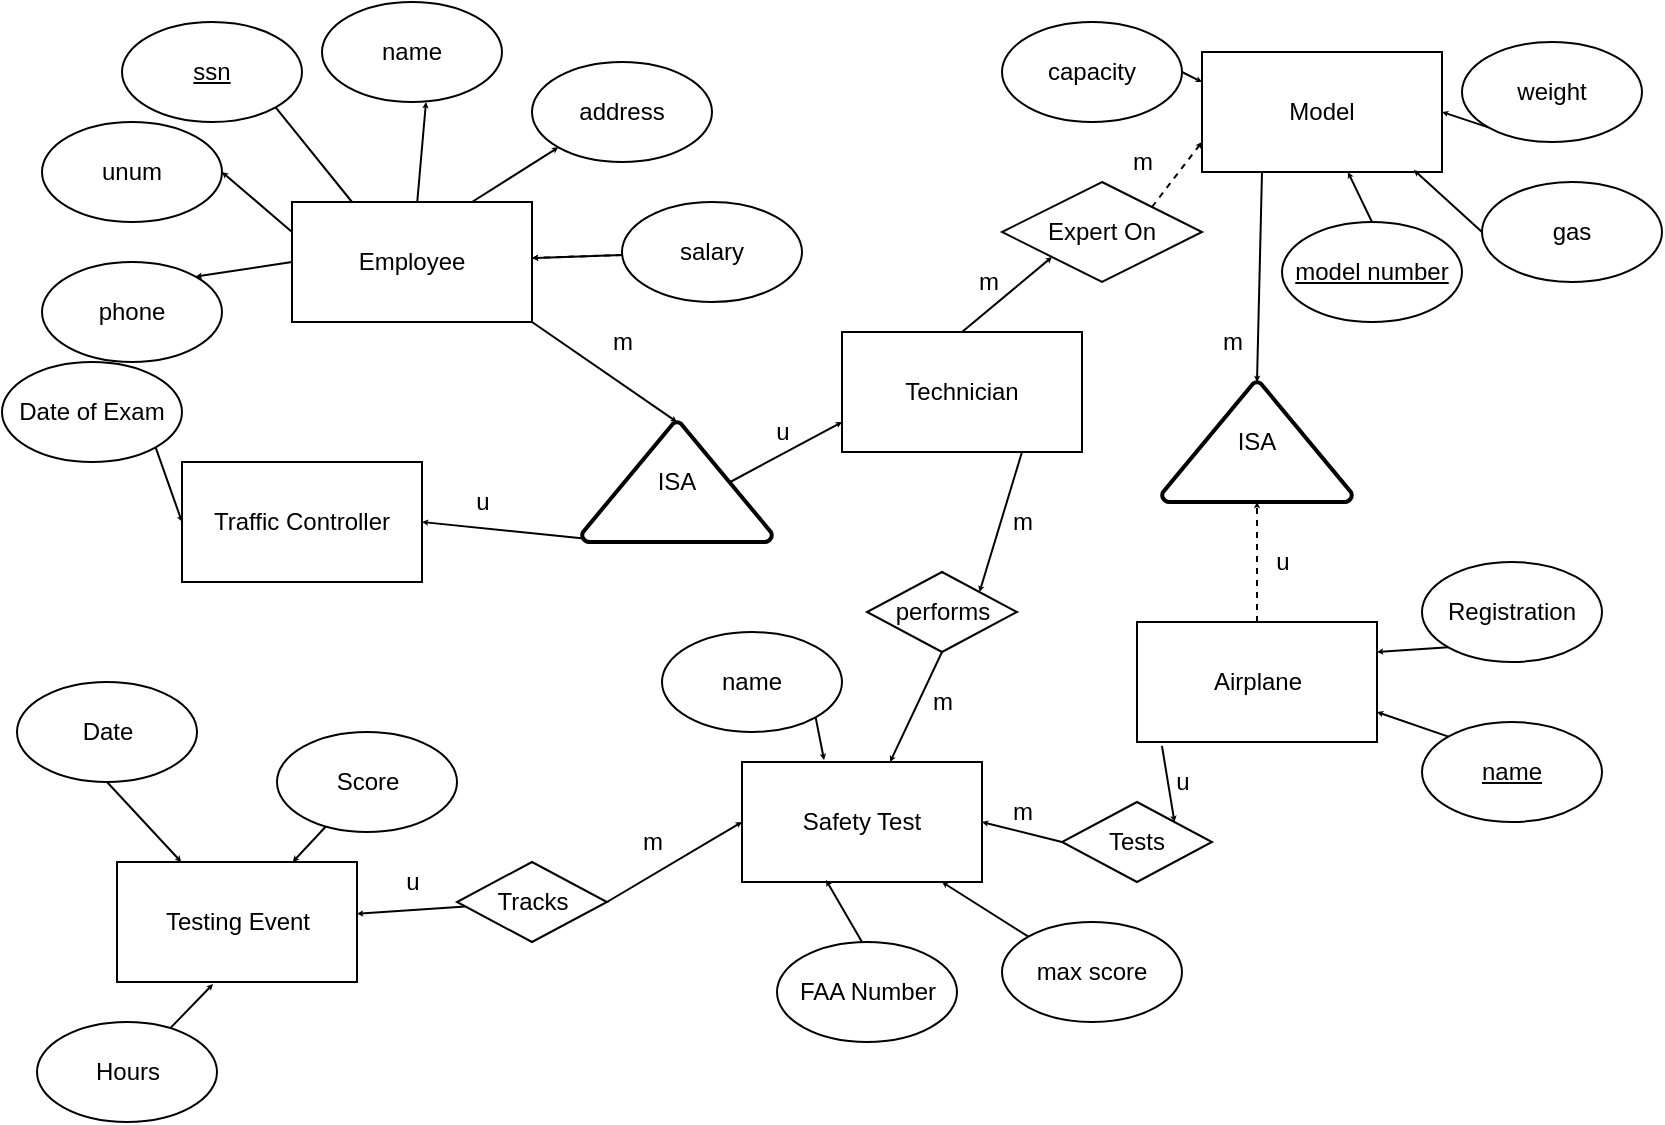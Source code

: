 <mxfile version="14.1.8" type="device"><diagram id="iIaJLSIYpveY6HefSwAj" name="Page-1"><mxGraphModel dx="1422" dy="822" grid="1" gridSize="10" guides="1" tooltips="1" connect="1" arrows="1" fold="1" page="1" pageScale="1" pageWidth="850" pageHeight="1100" background="#FFFFFF" math="0" shadow="0"><root><mxCell id="0"/><mxCell id="1" parent="0"/><mxCell id="hasrBi_bg-3at5qzYftc-11" style="edgeStyle=none;rounded=0;orthogonalLoop=1;jettySize=auto;html=1;startSize=0;endSize=0;" edge="1" parent="1" source="hasrBi_bg-3at5qzYftc-1"><mxGeometry relative="1" as="geometry"><mxPoint x="212" y="50" as="targetPoint"/></mxGeometry></mxCell><mxCell id="hasrBi_bg-3at5qzYftc-12" style="edgeStyle=none;rounded=0;orthogonalLoop=1;jettySize=auto;html=1;exitX=0.75;exitY=0;exitDx=0;exitDy=0;entryX=0;entryY=1;entryDx=0;entryDy=0;startSize=0;endSize=0;" edge="1" parent="1" source="hasrBi_bg-3at5qzYftc-1" target="hasrBi_bg-3at5qzYftc-7"><mxGeometry relative="1" as="geometry"/></mxCell><mxCell id="hasrBi_bg-3at5qzYftc-13" style="edgeStyle=none;rounded=0;orthogonalLoop=1;jettySize=auto;html=1;exitX=0;exitY=0.25;exitDx=0;exitDy=0;entryX=1;entryY=0.5;entryDx=0;entryDy=0;startSize=0;endSize=0;" edge="1" parent="1" source="hasrBi_bg-3at5qzYftc-1" target="hasrBi_bg-3at5qzYftc-6"><mxGeometry relative="1" as="geometry"/></mxCell><mxCell id="hasrBi_bg-3at5qzYftc-14" style="edgeStyle=none;rounded=0;orthogonalLoop=1;jettySize=auto;html=1;exitX=0;exitY=0.5;exitDx=0;exitDy=0;entryX=1;entryY=0;entryDx=0;entryDy=0;startSize=0;endSize=0;" edge="1" parent="1" source="hasrBi_bg-3at5qzYftc-1" target="hasrBi_bg-3at5qzYftc-5"><mxGeometry relative="1" as="geometry"/></mxCell><mxCell id="hasrBi_bg-3at5qzYftc-16" style="edgeStyle=none;rounded=0;orthogonalLoop=1;jettySize=auto;html=1;exitX=1;exitY=1;exitDx=0;exitDy=0;entryX=0.5;entryY=0;entryDx=0;entryDy=0;entryPerimeter=0;startSize=0;endSize=0;" edge="1" parent="1" source="hasrBi_bg-3at5qzYftc-1" target="hasrBi_bg-3at5qzYftc-15"><mxGeometry relative="1" as="geometry"/></mxCell><mxCell id="hasrBi_bg-3at5qzYftc-1" value="Employee" style="rounded=0;whiteSpace=wrap;html=1;" vertex="1" parent="1"><mxGeometry x="145" y="100" width="120" height="60" as="geometry"/></mxCell><mxCell id="hasrBi_bg-3at5qzYftc-2" value="&lt;u&gt;ssn&lt;/u&gt;" style="ellipse;whiteSpace=wrap;html=1;" vertex="1" parent="1"><mxGeometry x="60" y="10" width="90" height="50" as="geometry"/></mxCell><mxCell id="hasrBi_bg-3at5qzYftc-4" value="name" style="ellipse;whiteSpace=wrap;html=1;" vertex="1" parent="1"><mxGeometry x="160" width="90" height="50" as="geometry"/></mxCell><mxCell id="hasrBi_bg-3at5qzYftc-5" value="phone" style="ellipse;whiteSpace=wrap;html=1;" vertex="1" parent="1"><mxGeometry x="20" y="130" width="90" height="50" as="geometry"/></mxCell><mxCell id="hasrBi_bg-3at5qzYftc-6" value="unum" style="ellipse;whiteSpace=wrap;html=1;" vertex="1" parent="1"><mxGeometry x="20" y="60" width="90" height="50" as="geometry"/></mxCell><mxCell id="hasrBi_bg-3at5qzYftc-7" value="address" style="ellipse;whiteSpace=wrap;html=1;" vertex="1" parent="1"><mxGeometry x="265" y="30" width="90" height="50" as="geometry"/></mxCell><mxCell id="hasrBi_bg-3at5qzYftc-8" value="" style="endArrow=none;html=1;entryX=1;entryY=1;entryDx=0;entryDy=0;exitX=0.25;exitY=0;exitDx=0;exitDy=0;endSize=0;startSize=0;" edge="1" parent="1" source="hasrBi_bg-3at5qzYftc-1" target="hasrBi_bg-3at5qzYftc-2"><mxGeometry width="50" height="50" relative="1" as="geometry"><mxPoint x="290" y="270" as="sourcePoint"/><mxPoint x="340" y="220" as="targetPoint"/></mxGeometry></mxCell><mxCell id="hasrBi_bg-3at5qzYftc-18" style="edgeStyle=none;rounded=0;orthogonalLoop=1;jettySize=auto;html=1;exitX=0.01;exitY=0.97;exitDx=0;exitDy=0;exitPerimeter=0;entryX=1;entryY=0.5;entryDx=0;entryDy=0;startSize=0;endSize=0;" edge="1" parent="1" source="hasrBi_bg-3at5qzYftc-15" target="hasrBi_bg-3at5qzYftc-17"><mxGeometry relative="1" as="geometry"/></mxCell><mxCell id="hasrBi_bg-3at5qzYftc-24" style="edgeStyle=none;rounded=0;orthogonalLoop=1;jettySize=auto;html=1;exitX=0.78;exitY=0.5;exitDx=0;exitDy=0;exitPerimeter=0;entryX=0;entryY=0.75;entryDx=0;entryDy=0;startSize=0;endSize=0;" edge="1" parent="1" source="hasrBi_bg-3at5qzYftc-15" target="hasrBi_bg-3at5qzYftc-23"><mxGeometry relative="1" as="geometry"/></mxCell><mxCell id="hasrBi_bg-3at5qzYftc-15" value="ISA" style="strokeWidth=2;html=1;shape=mxgraph.flowchart.extract_or_measurement;whiteSpace=wrap;" vertex="1" parent="1"><mxGeometry x="290" y="210" width="95" height="60" as="geometry"/></mxCell><mxCell id="hasrBi_bg-3at5qzYftc-17" value="Traffic Controller" style="rounded=0;whiteSpace=wrap;html=1;" vertex="1" parent="1"><mxGeometry x="90" y="230" width="120" height="60" as="geometry"/></mxCell><mxCell id="hasrBi_bg-3at5qzYftc-21" style="edgeStyle=none;rounded=0;orthogonalLoop=1;jettySize=auto;html=1;exitX=1;exitY=1;exitDx=0;exitDy=0;entryX=0;entryY=0.5;entryDx=0;entryDy=0;startSize=0;endSize=0;" edge="1" parent="1" source="hasrBi_bg-3at5qzYftc-19" target="hasrBi_bg-3at5qzYftc-17"><mxGeometry relative="1" as="geometry"/></mxCell><mxCell id="hasrBi_bg-3at5qzYftc-19" value="Date of Exam" style="ellipse;whiteSpace=wrap;html=1;" vertex="1" parent="1"><mxGeometry y="180" width="90" height="50" as="geometry"/></mxCell><mxCell id="hasrBi_bg-3at5qzYftc-28" style="edgeStyle=none;rounded=0;orthogonalLoop=1;jettySize=auto;html=1;exitX=0.5;exitY=0;exitDx=0;exitDy=0;entryX=0;entryY=1;entryDx=0;entryDy=0;startSize=0;endSize=0;" edge="1" parent="1" source="hasrBi_bg-3at5qzYftc-23" target="hasrBi_bg-3at5qzYftc-27"><mxGeometry relative="1" as="geometry"/></mxCell><mxCell id="hasrBi_bg-3at5qzYftc-58" style="edgeStyle=none;rounded=0;orthogonalLoop=1;jettySize=auto;html=1;exitX=0.75;exitY=1;exitDx=0;exitDy=0;entryX=1;entryY=0;entryDx=0;entryDy=0;startSize=0;endSize=0;" edge="1" parent="1" source="hasrBi_bg-3at5qzYftc-23" target="hasrBi_bg-3at5qzYftc-57"><mxGeometry relative="1" as="geometry"/></mxCell><mxCell id="hasrBi_bg-3at5qzYftc-23" value="Technician" style="whiteSpace=wrap;html=1;" vertex="1" parent="1"><mxGeometry x="420" y="165" width="120" height="60" as="geometry"/></mxCell><mxCell id="hasrBi_bg-3at5qzYftc-82" value="" style="edgeStyle=none;rounded=0;orthogonalLoop=1;jettySize=auto;html=1;dashed=1;startSize=0;endSize=0;" edge="1" parent="1" source="hasrBi_bg-3at5qzYftc-25" target="hasrBi_bg-3at5qzYftc-1"><mxGeometry relative="1" as="geometry"/></mxCell><mxCell id="hasrBi_bg-3at5qzYftc-83" value="" style="edgeStyle=none;rounded=0;orthogonalLoop=1;jettySize=auto;html=1;startSize=0;endSize=0;" edge="1" parent="1" source="hasrBi_bg-3at5qzYftc-25" target="hasrBi_bg-3at5qzYftc-1"><mxGeometry relative="1" as="geometry"/></mxCell><mxCell id="hasrBi_bg-3at5qzYftc-25" value="salary" style="ellipse;whiteSpace=wrap;html=1;" vertex="1" parent="1"><mxGeometry x="310" y="100" width="90" height="50" as="geometry"/></mxCell><mxCell id="hasrBi_bg-3at5qzYftc-31" style="edgeStyle=none;rounded=0;orthogonalLoop=1;jettySize=auto;html=1;exitX=1;exitY=0;exitDx=0;exitDy=0;entryX=0;entryY=0.75;entryDx=0;entryDy=0;startSize=0;endSize=0;dashed=1;" edge="1" parent="1" source="hasrBi_bg-3at5qzYftc-27" target="hasrBi_bg-3at5qzYftc-29"><mxGeometry relative="1" as="geometry"/></mxCell><mxCell id="hasrBi_bg-3at5qzYftc-27" value="Expert On" style="rhombus;whiteSpace=wrap;html=1;" vertex="1" parent="1"><mxGeometry x="500" y="90" width="100" height="50" as="geometry"/></mxCell><mxCell id="hasrBi_bg-3at5qzYftc-40" style="edgeStyle=none;rounded=0;orthogonalLoop=1;jettySize=auto;html=1;exitX=0.25;exitY=1;exitDx=0;exitDy=0;startSize=0;endSize=0;entryX=0.5;entryY=0;entryDx=0;entryDy=0;entryPerimeter=0;" edge="1" parent="1" source="hasrBi_bg-3at5qzYftc-29" target="hasrBi_bg-3at5qzYftc-41"><mxGeometry relative="1" as="geometry"><mxPoint x="630" y="190" as="targetPoint"/></mxGeometry></mxCell><mxCell id="hasrBi_bg-3at5qzYftc-29" value="Model" style="whiteSpace=wrap;html=1;" vertex="1" parent="1"><mxGeometry x="600" y="25" width="120" height="60" as="geometry"/></mxCell><mxCell id="hasrBi_bg-3at5qzYftc-35" style="edgeStyle=none;rounded=0;orthogonalLoop=1;jettySize=auto;html=1;exitX=1;exitY=0.5;exitDx=0;exitDy=0;entryX=0;entryY=0.25;entryDx=0;entryDy=0;startSize=0;endSize=0;" edge="1" parent="1" source="hasrBi_bg-3at5qzYftc-32" target="hasrBi_bg-3at5qzYftc-29"><mxGeometry relative="1" as="geometry"/></mxCell><mxCell id="hasrBi_bg-3at5qzYftc-32" value="capacity" style="ellipse;whiteSpace=wrap;html=1;" vertex="1" parent="1"><mxGeometry x="500" y="10" width="90" height="50" as="geometry"/></mxCell><mxCell id="hasrBi_bg-3at5qzYftc-36" style="edgeStyle=none;rounded=0;orthogonalLoop=1;jettySize=auto;html=1;exitX=0;exitY=1;exitDx=0;exitDy=0;entryX=1;entryY=0.5;entryDx=0;entryDy=0;startSize=0;endSize=0;" edge="1" parent="1" source="hasrBi_bg-3at5qzYftc-33" target="hasrBi_bg-3at5qzYftc-29"><mxGeometry relative="1" as="geometry"/></mxCell><mxCell id="hasrBi_bg-3at5qzYftc-33" value="weight" style="ellipse;whiteSpace=wrap;html=1;" vertex="1" parent="1"><mxGeometry x="730" y="20" width="90" height="50" as="geometry"/></mxCell><mxCell id="hasrBi_bg-3at5qzYftc-37" style="edgeStyle=none;rounded=0;orthogonalLoop=1;jettySize=auto;html=1;exitX=0;exitY=0.5;exitDx=0;exitDy=0;entryX=0.883;entryY=0.983;entryDx=0;entryDy=0;entryPerimeter=0;startSize=0;endSize=0;" edge="1" parent="1" source="hasrBi_bg-3at5qzYftc-34" target="hasrBi_bg-3at5qzYftc-29"><mxGeometry relative="1" as="geometry"/></mxCell><mxCell id="hasrBi_bg-3at5qzYftc-34" value="gas" style="ellipse;whiteSpace=wrap;html=1;" vertex="1" parent="1"><mxGeometry x="740" y="90" width="90" height="50" as="geometry"/></mxCell><mxCell id="hasrBi_bg-3at5qzYftc-39" style="edgeStyle=none;rounded=0;orthogonalLoop=1;jettySize=auto;html=1;exitX=0.5;exitY=0;exitDx=0;exitDy=0;entryX=0.608;entryY=1;entryDx=0;entryDy=0;entryPerimeter=0;startSize=0;endSize=0;" edge="1" parent="1" source="hasrBi_bg-3at5qzYftc-38" target="hasrBi_bg-3at5qzYftc-29"><mxGeometry relative="1" as="geometry"/></mxCell><mxCell id="hasrBi_bg-3at5qzYftc-38" value="&lt;u&gt;model number&lt;/u&gt;" style="ellipse;whiteSpace=wrap;html=1;" vertex="1" parent="1"><mxGeometry x="640" y="110" width="90" height="50" as="geometry"/></mxCell><mxCell id="hasrBi_bg-3at5qzYftc-41" value="ISA" style="strokeWidth=2;html=1;shape=mxgraph.flowchart.extract_or_measurement;whiteSpace=wrap;" vertex="1" parent="1"><mxGeometry x="580" y="190" width="95" height="60" as="geometry"/></mxCell><mxCell id="hasrBi_bg-3at5qzYftc-43" style="edgeStyle=none;rounded=0;orthogonalLoop=1;jettySize=auto;html=1;exitX=0.5;exitY=0;exitDx=0;exitDy=0;entryX=0.5;entryY=1;entryDx=0;entryDy=0;entryPerimeter=0;startSize=0;endSize=0;dashed=1;" edge="1" parent="1" source="hasrBi_bg-3at5qzYftc-42" target="hasrBi_bg-3at5qzYftc-41"><mxGeometry relative="1" as="geometry"/></mxCell><mxCell id="hasrBi_bg-3at5qzYftc-49" style="edgeStyle=none;rounded=0;orthogonalLoop=1;jettySize=auto;html=1;exitX=0.104;exitY=1.033;exitDx=0;exitDy=0;entryX=1;entryY=0;entryDx=0;entryDy=0;startSize=0;endSize=0;exitPerimeter=0;" edge="1" parent="1" source="hasrBi_bg-3at5qzYftc-42" target="hasrBi_bg-3at5qzYftc-48"><mxGeometry relative="1" as="geometry"/></mxCell><mxCell id="hasrBi_bg-3at5qzYftc-42" value="Airplane" style="whiteSpace=wrap;html=1;" vertex="1" parent="1"><mxGeometry x="567.5" y="310" width="120" height="60" as="geometry"/></mxCell><mxCell id="hasrBi_bg-3at5qzYftc-47" style="edgeStyle=none;rounded=0;orthogonalLoop=1;jettySize=auto;html=1;exitX=0;exitY=0;exitDx=0;exitDy=0;entryX=1;entryY=0.75;entryDx=0;entryDy=0;startSize=0;endSize=0;" edge="1" parent="1" source="hasrBi_bg-3at5qzYftc-44" target="hasrBi_bg-3at5qzYftc-42"><mxGeometry relative="1" as="geometry"/></mxCell><mxCell id="hasrBi_bg-3at5qzYftc-44" value="&lt;u&gt;name&lt;/u&gt;" style="ellipse;whiteSpace=wrap;html=1;" vertex="1" parent="1"><mxGeometry x="710" y="360" width="90" height="50" as="geometry"/></mxCell><mxCell id="hasrBi_bg-3at5qzYftc-46" style="edgeStyle=none;rounded=0;orthogonalLoop=1;jettySize=auto;html=1;exitX=0;exitY=1;exitDx=0;exitDy=0;entryX=1;entryY=0.25;entryDx=0;entryDy=0;startSize=0;endSize=0;" edge="1" parent="1" source="hasrBi_bg-3at5qzYftc-45" target="hasrBi_bg-3at5qzYftc-42"><mxGeometry relative="1" as="geometry"/></mxCell><mxCell id="hasrBi_bg-3at5qzYftc-45" value="Registration" style="ellipse;whiteSpace=wrap;html=1;" vertex="1" parent="1"><mxGeometry x="710" y="280" width="90" height="50" as="geometry"/></mxCell><mxCell id="hasrBi_bg-3at5qzYftc-56" style="edgeStyle=none;rounded=0;orthogonalLoop=1;jettySize=auto;html=1;exitX=0;exitY=0.5;exitDx=0;exitDy=0;entryX=1;entryY=0.5;entryDx=0;entryDy=0;startSize=0;endSize=0;" edge="1" parent="1" source="hasrBi_bg-3at5qzYftc-48" target="hasrBi_bg-3at5qzYftc-52"><mxGeometry relative="1" as="geometry"/></mxCell><mxCell id="hasrBi_bg-3at5qzYftc-48" value="Tests" style="rhombus;whiteSpace=wrap;html=1;" vertex="1" parent="1"><mxGeometry x="530" y="400" width="75" height="40" as="geometry"/></mxCell><mxCell id="hasrBi_bg-3at5qzYftc-52" value="Safety Test" style="whiteSpace=wrap;html=1;" vertex="1" parent="1"><mxGeometry x="370" y="380" width="120" height="60" as="geometry"/></mxCell><mxCell id="hasrBi_bg-3at5qzYftc-60" style="edgeStyle=none;rounded=0;orthogonalLoop=1;jettySize=auto;html=1;exitX=0;exitY=0;exitDx=0;exitDy=0;startSize=0;endSize=0;" edge="1" parent="1" source="hasrBi_bg-3at5qzYftc-53"><mxGeometry relative="1" as="geometry"><mxPoint x="470" y="440" as="targetPoint"/></mxGeometry></mxCell><mxCell id="hasrBi_bg-3at5qzYftc-53" value="max score" style="ellipse;whiteSpace=wrap;html=1;" vertex="1" parent="1"><mxGeometry x="500" y="460" width="90" height="50" as="geometry"/></mxCell><mxCell id="hasrBi_bg-3at5qzYftc-63" style="edgeStyle=none;rounded=0;orthogonalLoop=1;jettySize=auto;html=1;exitX=0.5;exitY=0;exitDx=0;exitDy=0;entryX=0.35;entryY=0.983;entryDx=0;entryDy=0;entryPerimeter=0;startSize=0;endSize=0;" edge="1" parent="1" target="hasrBi_bg-3at5qzYftc-52"><mxGeometry relative="1" as="geometry"><mxPoint x="430" y="470" as="sourcePoint"/></mxGeometry></mxCell><mxCell id="hasrBi_bg-3at5qzYftc-64" style="edgeStyle=none;rounded=0;orthogonalLoop=1;jettySize=auto;html=1;exitX=1;exitY=1;exitDx=0;exitDy=0;entryX=0.342;entryY=-0.017;entryDx=0;entryDy=0;entryPerimeter=0;startSize=0;endSize=0;" edge="1" parent="1" source="hasrBi_bg-3at5qzYftc-55" target="hasrBi_bg-3at5qzYftc-52"><mxGeometry relative="1" as="geometry"/></mxCell><mxCell id="hasrBi_bg-3at5qzYftc-55" value="name" style="ellipse;whiteSpace=wrap;html=1;" vertex="1" parent="1"><mxGeometry x="330" y="315" width="90" height="50" as="geometry"/></mxCell><mxCell id="hasrBi_bg-3at5qzYftc-59" style="edgeStyle=none;rounded=0;orthogonalLoop=1;jettySize=auto;html=1;exitX=0.5;exitY=1;exitDx=0;exitDy=0;entryX=0.617;entryY=0;entryDx=0;entryDy=0;entryPerimeter=0;startSize=0;endSize=0;" edge="1" parent="1" source="hasrBi_bg-3at5qzYftc-57" target="hasrBi_bg-3at5qzYftc-52"><mxGeometry relative="1" as="geometry"/></mxCell><mxCell id="hasrBi_bg-3at5qzYftc-57" value="performs" style="rhombus;whiteSpace=wrap;html=1;" vertex="1" parent="1"><mxGeometry x="432.5" y="285" width="75" height="40" as="geometry"/></mxCell><mxCell id="hasrBi_bg-3at5qzYftc-66" style="edgeStyle=none;rounded=0;orthogonalLoop=1;jettySize=auto;html=1;exitX=1;exitY=0.5;exitDx=0;exitDy=0;entryX=0;entryY=0.5;entryDx=0;entryDy=0;startSize=0;endSize=0;" edge="1" parent="1" source="hasrBi_bg-3at5qzYftc-65" target="hasrBi_bg-3at5qzYftc-52"><mxGeometry relative="1" as="geometry"/></mxCell><mxCell id="hasrBi_bg-3at5qzYftc-68" value="" style="edgeStyle=none;rounded=0;orthogonalLoop=1;jettySize=auto;html=1;startSize=0;endSize=0;" edge="1" parent="1" source="hasrBi_bg-3at5qzYftc-65" target="hasrBi_bg-3at5qzYftc-67"><mxGeometry relative="1" as="geometry"/></mxCell><mxCell id="hasrBi_bg-3at5qzYftc-65" value="Tracks" style="rhombus;whiteSpace=wrap;html=1;" vertex="1" parent="1"><mxGeometry x="227.5" y="430" width="75" height="40" as="geometry"/></mxCell><mxCell id="hasrBi_bg-3at5qzYftc-67" value="Testing Event" style="rounded=0;whiteSpace=wrap;html=1;" vertex="1" parent="1"><mxGeometry x="57.5" y="430" width="120" height="60" as="geometry"/></mxCell><mxCell id="hasrBi_bg-3at5qzYftc-73" style="edgeStyle=none;rounded=0;orthogonalLoop=1;jettySize=auto;html=1;exitX=0.5;exitY=1;exitDx=0;exitDy=0;startSize=0;endSize=0;" edge="1" parent="1" source="hasrBi_bg-3at5qzYftc-69" target="hasrBi_bg-3at5qzYftc-67"><mxGeometry relative="1" as="geometry"/></mxCell><mxCell id="hasrBi_bg-3at5qzYftc-69" value="Date" style="ellipse;whiteSpace=wrap;html=1;" vertex="1" parent="1"><mxGeometry x="7.5" y="340" width="90" height="50" as="geometry"/></mxCell><mxCell id="hasrBi_bg-3at5qzYftc-72" value="" style="edgeStyle=none;rounded=0;orthogonalLoop=1;jettySize=auto;html=1;startSize=0;endSize=0;" edge="1" parent="1" source="hasrBi_bg-3at5qzYftc-70" target="hasrBi_bg-3at5qzYftc-67"><mxGeometry relative="1" as="geometry"/></mxCell><mxCell id="hasrBi_bg-3at5qzYftc-70" value="Score" style="ellipse;whiteSpace=wrap;html=1;" vertex="1" parent="1"><mxGeometry x="137.5" y="365" width="90" height="50" as="geometry"/></mxCell><mxCell id="hasrBi_bg-3at5qzYftc-74" style="edgeStyle=none;rounded=0;orthogonalLoop=1;jettySize=auto;html=1;entryX=0.4;entryY=1.017;entryDx=0;entryDy=0;startSize=0;endSize=0;entryPerimeter=0;" edge="1" parent="1" source="hasrBi_bg-3at5qzYftc-71" target="hasrBi_bg-3at5qzYftc-67"><mxGeometry relative="1" as="geometry"/></mxCell><mxCell id="hasrBi_bg-3at5qzYftc-71" value="Hours" style="ellipse;whiteSpace=wrap;html=1;" vertex="1" parent="1"><mxGeometry x="17.5" y="510" width="90" height="50" as="geometry"/></mxCell><mxCell id="hasrBi_bg-3at5qzYftc-75" value="u" style="text;html=1;align=center;verticalAlign=middle;resizable=0;points=[];autosize=1;" vertex="1" parent="1"><mxGeometry x="630" y="270" width="20" height="20" as="geometry"/></mxCell><mxCell id="hasrBi_bg-3at5qzYftc-76" value="m" style="text;html=1;align=center;verticalAlign=middle;resizable=0;points=[];autosize=1;" vertex="1" parent="1"><mxGeometry x="600" y="160" width="30" height="20" as="geometry"/></mxCell><mxCell id="hasrBi_bg-3at5qzYftc-77" value="m" style="text;html=1;align=center;verticalAlign=middle;resizable=0;points=[];autosize=1;" vertex="1" parent="1"><mxGeometry x="295" y="160" width="30" height="20" as="geometry"/></mxCell><mxCell id="hasrBi_bg-3at5qzYftc-78" value="u" style="text;html=1;align=center;verticalAlign=middle;resizable=0;points=[];autosize=1;" vertex="1" parent="1"><mxGeometry x="230" y="240" width="20" height="20" as="geometry"/></mxCell><mxCell id="hasrBi_bg-3at5qzYftc-79" value="u" style="text;html=1;align=center;verticalAlign=middle;resizable=0;points=[];autosize=1;" vertex="1" parent="1"><mxGeometry x="380" y="205" width="20" height="20" as="geometry"/></mxCell><mxCell id="hasrBi_bg-3at5qzYftc-80" value="m" style="text;html=1;align=center;verticalAlign=middle;resizable=0;points=[];autosize=1;" vertex="1" parent="1"><mxGeometry x="555" y="70" width="30" height="20" as="geometry"/></mxCell><mxCell id="hasrBi_bg-3at5qzYftc-81" value="m" style="text;html=1;align=center;verticalAlign=middle;resizable=0;points=[];autosize=1;" vertex="1" parent="1"><mxGeometry x="477.5" y="130" width="30" height="20" as="geometry"/></mxCell><mxCell id="hasrBi_bg-3at5qzYftc-84" value="FAA Number" style="ellipse;whiteSpace=wrap;html=1;" vertex="1" parent="1"><mxGeometry x="387.5" y="470" width="90" height="50" as="geometry"/></mxCell><mxCell id="hasrBi_bg-3at5qzYftc-85" value="m" style="text;html=1;align=center;verticalAlign=middle;resizable=0;points=[];autosize=1;" vertex="1" parent="1"><mxGeometry x="310" y="410" width="30" height="20" as="geometry"/></mxCell><mxCell id="hasrBi_bg-3at5qzYftc-86" value="u" style="text;html=1;align=center;verticalAlign=middle;resizable=0;points=[];autosize=1;" vertex="1" parent="1"><mxGeometry x="195" y="430" width="20" height="20" as="geometry"/></mxCell><mxCell id="hasrBi_bg-3at5qzYftc-87" value="m" style="text;html=1;align=center;verticalAlign=middle;resizable=0;points=[];autosize=1;" vertex="1" parent="1"><mxGeometry x="495" y="250" width="30" height="20" as="geometry"/></mxCell><mxCell id="hasrBi_bg-3at5qzYftc-88" value="m" style="text;html=1;align=center;verticalAlign=middle;resizable=0;points=[];autosize=1;" vertex="1" parent="1"><mxGeometry x="455" y="340" width="30" height="20" as="geometry"/></mxCell><mxCell id="hasrBi_bg-3at5qzYftc-89" value="m" style="text;html=1;align=center;verticalAlign=middle;resizable=0;points=[];autosize=1;" vertex="1" parent="1"><mxGeometry x="495" y="395" width="30" height="20" as="geometry"/></mxCell><mxCell id="hasrBi_bg-3at5qzYftc-90" value="u" style="text;html=1;align=center;verticalAlign=middle;resizable=0;points=[];autosize=1;" vertex="1" parent="1"><mxGeometry x="580" y="380" width="20" height="20" as="geometry"/></mxCell></root></mxGraphModel></diagram></mxfile>